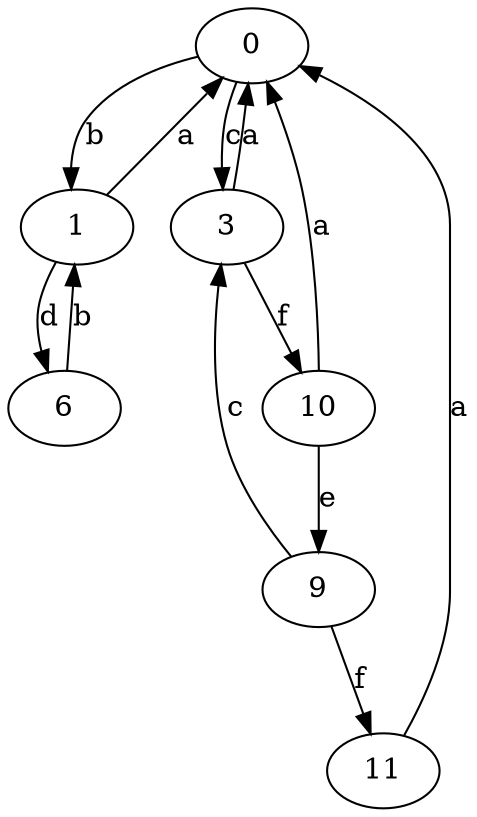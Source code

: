 strict digraph  {
0;
1;
3;
6;
9;
10;
11;
0 -> 1  [label=b];
0 -> 3  [label=c];
1 -> 0  [label=a];
1 -> 6  [label=d];
3 -> 0  [label=a];
3 -> 10  [label=f];
6 -> 1  [label=b];
9 -> 3  [label=c];
9 -> 11  [label=f];
10 -> 0  [label=a];
10 -> 9  [label=e];
11 -> 0  [label=a];
}
